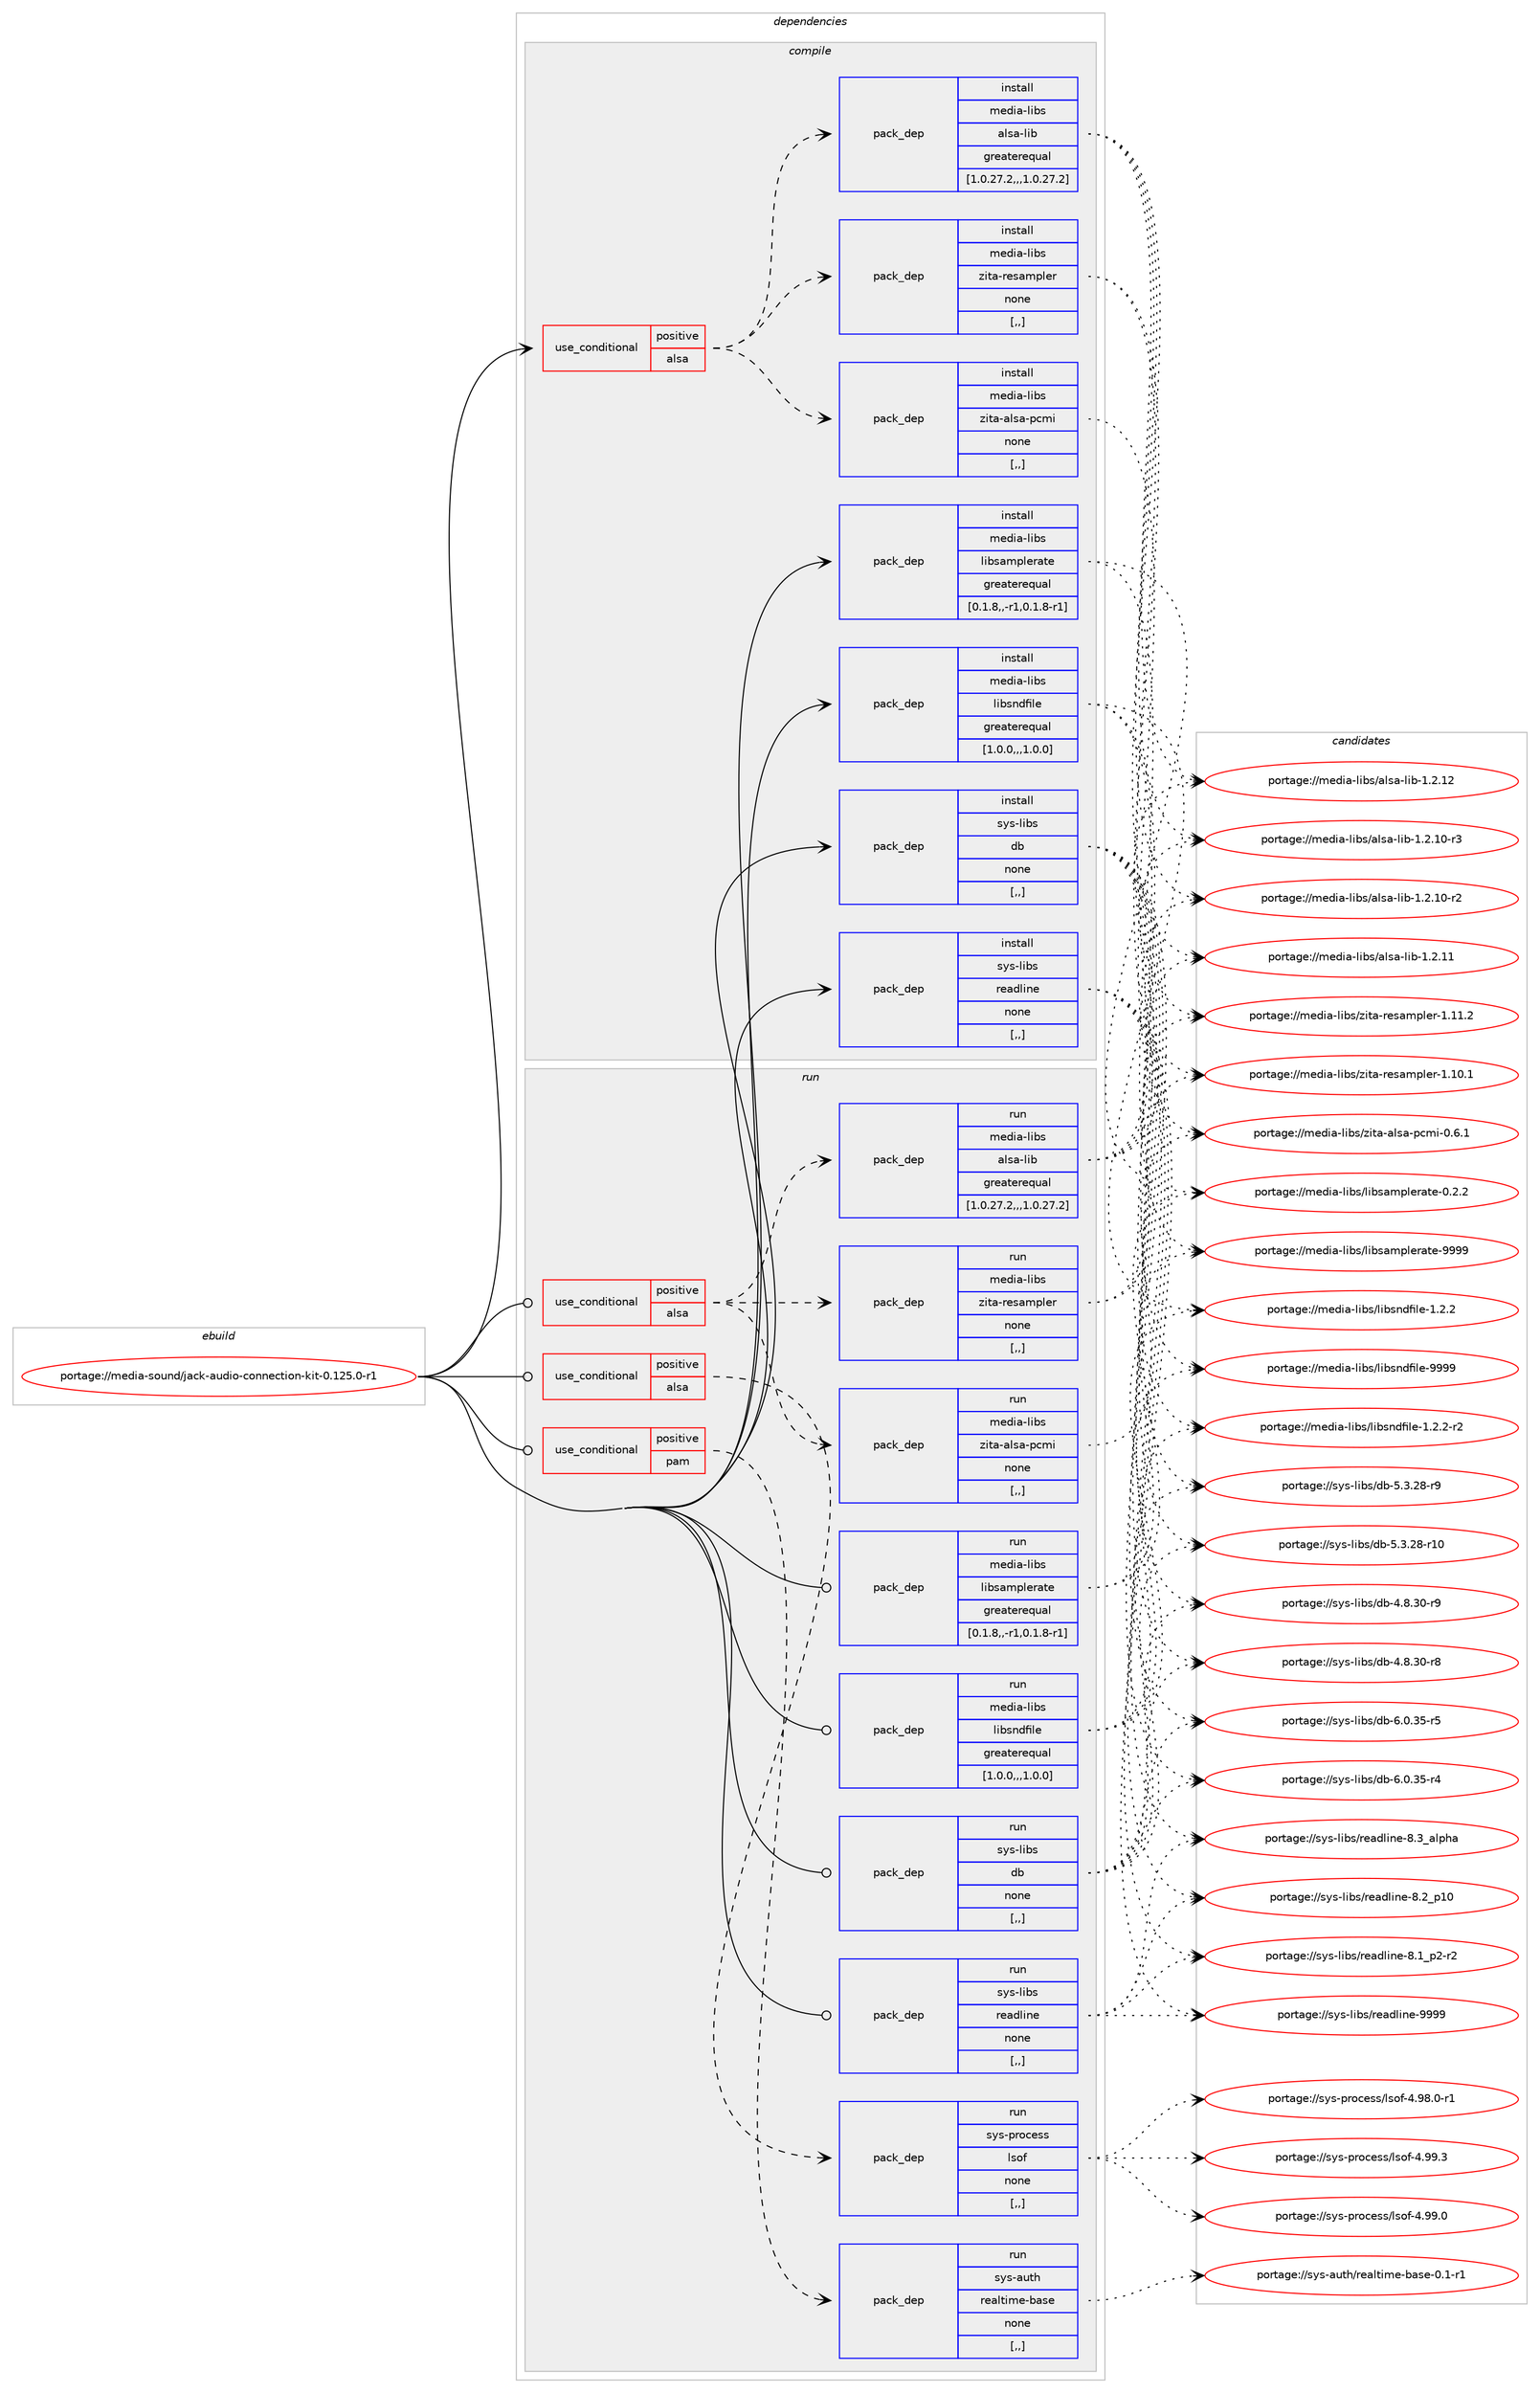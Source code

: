 digraph prolog {

# *************
# Graph options
# *************

newrank=true;
concentrate=true;
compound=true;
graph [rankdir=LR,fontname=Helvetica,fontsize=10,ranksep=1.5];#, ranksep=2.5, nodesep=0.2];
edge  [arrowhead=vee];
node  [fontname=Helvetica,fontsize=10];

# **********
# The ebuild
# **********

subgraph cluster_leftcol {
color=gray;
label=<<i>ebuild</i>>;
id [label="portage://media-sound/jack-audio-connection-kit-0.125.0-r1", color=red, width=4, href="../media-sound/jack-audio-connection-kit-0.125.0-r1.svg"];
}

# ****************
# The dependencies
# ****************

subgraph cluster_midcol {
color=gray;
label=<<i>dependencies</i>>;
subgraph cluster_compile {
fillcolor="#eeeeee";
style=filled;
label=<<i>compile</i>>;
subgraph cond79782 {
dependency315324 [label=<<TABLE BORDER="0" CELLBORDER="1" CELLSPACING="0" CELLPADDING="4"><TR><TD ROWSPAN="3" CELLPADDING="10">use_conditional</TD></TR><TR><TD>positive</TD></TR><TR><TD>alsa</TD></TR></TABLE>>, shape=none, color=red];
subgraph pack233101 {
dependency315325 [label=<<TABLE BORDER="0" CELLBORDER="1" CELLSPACING="0" CELLPADDING="4" WIDTH="220"><TR><TD ROWSPAN="6" CELLPADDING="30">pack_dep</TD></TR><TR><TD WIDTH="110">install</TD></TR><TR><TD>media-libs</TD></TR><TR><TD>alsa-lib</TD></TR><TR><TD>greaterequal</TD></TR><TR><TD>[1.0.27.2,,,1.0.27.2]</TD></TR></TABLE>>, shape=none, color=blue];
}
dependency315324:e -> dependency315325:w [weight=20,style="dashed",arrowhead="vee"];
subgraph pack233102 {
dependency315326 [label=<<TABLE BORDER="0" CELLBORDER="1" CELLSPACING="0" CELLPADDING="4" WIDTH="220"><TR><TD ROWSPAN="6" CELLPADDING="30">pack_dep</TD></TR><TR><TD WIDTH="110">install</TD></TR><TR><TD>media-libs</TD></TR><TR><TD>zita-resampler</TD></TR><TR><TD>none</TD></TR><TR><TD>[,,]</TD></TR></TABLE>>, shape=none, color=blue];
}
dependency315324:e -> dependency315326:w [weight=20,style="dashed",arrowhead="vee"];
subgraph pack233103 {
dependency315327 [label=<<TABLE BORDER="0" CELLBORDER="1" CELLSPACING="0" CELLPADDING="4" WIDTH="220"><TR><TD ROWSPAN="6" CELLPADDING="30">pack_dep</TD></TR><TR><TD WIDTH="110">install</TD></TR><TR><TD>media-libs</TD></TR><TR><TD>zita-alsa-pcmi</TD></TR><TR><TD>none</TD></TR><TR><TD>[,,]</TD></TR></TABLE>>, shape=none, color=blue];
}
dependency315324:e -> dependency315327:w [weight=20,style="dashed",arrowhead="vee"];
}
id:e -> dependency315324:w [weight=20,style="solid",arrowhead="vee"];
subgraph pack233104 {
dependency315328 [label=<<TABLE BORDER="0" CELLBORDER="1" CELLSPACING="0" CELLPADDING="4" WIDTH="220"><TR><TD ROWSPAN="6" CELLPADDING="30">pack_dep</TD></TR><TR><TD WIDTH="110">install</TD></TR><TR><TD>media-libs</TD></TR><TR><TD>libsamplerate</TD></TR><TR><TD>greaterequal</TD></TR><TR><TD>[0.1.8,,-r1,0.1.8-r1]</TD></TR></TABLE>>, shape=none, color=blue];
}
id:e -> dependency315328:w [weight=20,style="solid",arrowhead="vee"];
subgraph pack233105 {
dependency315329 [label=<<TABLE BORDER="0" CELLBORDER="1" CELLSPACING="0" CELLPADDING="4" WIDTH="220"><TR><TD ROWSPAN="6" CELLPADDING="30">pack_dep</TD></TR><TR><TD WIDTH="110">install</TD></TR><TR><TD>media-libs</TD></TR><TR><TD>libsndfile</TD></TR><TR><TD>greaterequal</TD></TR><TR><TD>[1.0.0,,,1.0.0]</TD></TR></TABLE>>, shape=none, color=blue];
}
id:e -> dependency315329:w [weight=20,style="solid",arrowhead="vee"];
subgraph pack233106 {
dependency315330 [label=<<TABLE BORDER="0" CELLBORDER="1" CELLSPACING="0" CELLPADDING="4" WIDTH="220"><TR><TD ROWSPAN="6" CELLPADDING="30">pack_dep</TD></TR><TR><TD WIDTH="110">install</TD></TR><TR><TD>sys-libs</TD></TR><TR><TD>db</TD></TR><TR><TD>none</TD></TR><TR><TD>[,,]</TD></TR></TABLE>>, shape=none, color=blue];
}
id:e -> dependency315330:w [weight=20,style="solid",arrowhead="vee"];
subgraph pack233107 {
dependency315331 [label=<<TABLE BORDER="0" CELLBORDER="1" CELLSPACING="0" CELLPADDING="4" WIDTH="220"><TR><TD ROWSPAN="6" CELLPADDING="30">pack_dep</TD></TR><TR><TD WIDTH="110">install</TD></TR><TR><TD>sys-libs</TD></TR><TR><TD>readline</TD></TR><TR><TD>none</TD></TR><TR><TD>[,,]</TD></TR></TABLE>>, shape=none, color=blue];
}
id:e -> dependency315331:w [weight=20,style="solid",arrowhead="vee"];
}
subgraph cluster_compileandrun {
fillcolor="#eeeeee";
style=filled;
label=<<i>compile and run</i>>;
}
subgraph cluster_run {
fillcolor="#eeeeee";
style=filled;
label=<<i>run</i>>;
subgraph cond79783 {
dependency315332 [label=<<TABLE BORDER="0" CELLBORDER="1" CELLSPACING="0" CELLPADDING="4"><TR><TD ROWSPAN="3" CELLPADDING="10">use_conditional</TD></TR><TR><TD>positive</TD></TR><TR><TD>alsa</TD></TR></TABLE>>, shape=none, color=red];
subgraph pack233108 {
dependency315333 [label=<<TABLE BORDER="0" CELLBORDER="1" CELLSPACING="0" CELLPADDING="4" WIDTH="220"><TR><TD ROWSPAN="6" CELLPADDING="30">pack_dep</TD></TR><TR><TD WIDTH="110">run</TD></TR><TR><TD>media-libs</TD></TR><TR><TD>alsa-lib</TD></TR><TR><TD>greaterequal</TD></TR><TR><TD>[1.0.27.2,,,1.0.27.2]</TD></TR></TABLE>>, shape=none, color=blue];
}
dependency315332:e -> dependency315333:w [weight=20,style="dashed",arrowhead="vee"];
subgraph pack233109 {
dependency315334 [label=<<TABLE BORDER="0" CELLBORDER="1" CELLSPACING="0" CELLPADDING="4" WIDTH="220"><TR><TD ROWSPAN="6" CELLPADDING="30">pack_dep</TD></TR><TR><TD WIDTH="110">run</TD></TR><TR><TD>media-libs</TD></TR><TR><TD>zita-resampler</TD></TR><TR><TD>none</TD></TR><TR><TD>[,,]</TD></TR></TABLE>>, shape=none, color=blue];
}
dependency315332:e -> dependency315334:w [weight=20,style="dashed",arrowhead="vee"];
subgraph pack233110 {
dependency315335 [label=<<TABLE BORDER="0" CELLBORDER="1" CELLSPACING="0" CELLPADDING="4" WIDTH="220"><TR><TD ROWSPAN="6" CELLPADDING="30">pack_dep</TD></TR><TR><TD WIDTH="110">run</TD></TR><TR><TD>media-libs</TD></TR><TR><TD>zita-alsa-pcmi</TD></TR><TR><TD>none</TD></TR><TR><TD>[,,]</TD></TR></TABLE>>, shape=none, color=blue];
}
dependency315332:e -> dependency315335:w [weight=20,style="dashed",arrowhead="vee"];
}
id:e -> dependency315332:w [weight=20,style="solid",arrowhead="odot"];
subgraph cond79784 {
dependency315336 [label=<<TABLE BORDER="0" CELLBORDER="1" CELLSPACING="0" CELLPADDING="4"><TR><TD ROWSPAN="3" CELLPADDING="10">use_conditional</TD></TR><TR><TD>positive</TD></TR><TR><TD>alsa</TD></TR></TABLE>>, shape=none, color=red];
subgraph pack233111 {
dependency315337 [label=<<TABLE BORDER="0" CELLBORDER="1" CELLSPACING="0" CELLPADDING="4" WIDTH="220"><TR><TD ROWSPAN="6" CELLPADDING="30">pack_dep</TD></TR><TR><TD WIDTH="110">run</TD></TR><TR><TD>sys-process</TD></TR><TR><TD>lsof</TD></TR><TR><TD>none</TD></TR><TR><TD>[,,]</TD></TR></TABLE>>, shape=none, color=blue];
}
dependency315336:e -> dependency315337:w [weight=20,style="dashed",arrowhead="vee"];
}
id:e -> dependency315336:w [weight=20,style="solid",arrowhead="odot"];
subgraph cond79785 {
dependency315338 [label=<<TABLE BORDER="0" CELLBORDER="1" CELLSPACING="0" CELLPADDING="4"><TR><TD ROWSPAN="3" CELLPADDING="10">use_conditional</TD></TR><TR><TD>positive</TD></TR><TR><TD>pam</TD></TR></TABLE>>, shape=none, color=red];
subgraph pack233112 {
dependency315339 [label=<<TABLE BORDER="0" CELLBORDER="1" CELLSPACING="0" CELLPADDING="4" WIDTH="220"><TR><TD ROWSPAN="6" CELLPADDING="30">pack_dep</TD></TR><TR><TD WIDTH="110">run</TD></TR><TR><TD>sys-auth</TD></TR><TR><TD>realtime-base</TD></TR><TR><TD>none</TD></TR><TR><TD>[,,]</TD></TR></TABLE>>, shape=none, color=blue];
}
dependency315338:e -> dependency315339:w [weight=20,style="dashed",arrowhead="vee"];
}
id:e -> dependency315338:w [weight=20,style="solid",arrowhead="odot"];
subgraph pack233113 {
dependency315340 [label=<<TABLE BORDER="0" CELLBORDER="1" CELLSPACING="0" CELLPADDING="4" WIDTH="220"><TR><TD ROWSPAN="6" CELLPADDING="30">pack_dep</TD></TR><TR><TD WIDTH="110">run</TD></TR><TR><TD>media-libs</TD></TR><TR><TD>libsamplerate</TD></TR><TR><TD>greaterequal</TD></TR><TR><TD>[0.1.8,,-r1,0.1.8-r1]</TD></TR></TABLE>>, shape=none, color=blue];
}
id:e -> dependency315340:w [weight=20,style="solid",arrowhead="odot"];
subgraph pack233114 {
dependency315341 [label=<<TABLE BORDER="0" CELLBORDER="1" CELLSPACING="0" CELLPADDING="4" WIDTH="220"><TR><TD ROWSPAN="6" CELLPADDING="30">pack_dep</TD></TR><TR><TD WIDTH="110">run</TD></TR><TR><TD>media-libs</TD></TR><TR><TD>libsndfile</TD></TR><TR><TD>greaterequal</TD></TR><TR><TD>[1.0.0,,,1.0.0]</TD></TR></TABLE>>, shape=none, color=blue];
}
id:e -> dependency315341:w [weight=20,style="solid",arrowhead="odot"];
subgraph pack233115 {
dependency315342 [label=<<TABLE BORDER="0" CELLBORDER="1" CELLSPACING="0" CELLPADDING="4" WIDTH="220"><TR><TD ROWSPAN="6" CELLPADDING="30">pack_dep</TD></TR><TR><TD WIDTH="110">run</TD></TR><TR><TD>sys-libs</TD></TR><TR><TD>db</TD></TR><TR><TD>none</TD></TR><TR><TD>[,,]</TD></TR></TABLE>>, shape=none, color=blue];
}
id:e -> dependency315342:w [weight=20,style="solid",arrowhead="odot"];
subgraph pack233116 {
dependency315343 [label=<<TABLE BORDER="0" CELLBORDER="1" CELLSPACING="0" CELLPADDING="4" WIDTH="220"><TR><TD ROWSPAN="6" CELLPADDING="30">pack_dep</TD></TR><TR><TD WIDTH="110">run</TD></TR><TR><TD>sys-libs</TD></TR><TR><TD>readline</TD></TR><TR><TD>none</TD></TR><TR><TD>[,,]</TD></TR></TABLE>>, shape=none, color=blue];
}
id:e -> dependency315343:w [weight=20,style="solid",arrowhead="odot"];
}
}

# **************
# The candidates
# **************

subgraph cluster_choices {
rank=same;
color=gray;
label=<<i>candidates</i>>;

subgraph choice233101 {
color=black;
nodesep=1;
choice109101100105974510810598115479710811597451081059845494650464950 [label="portage://media-libs/alsa-lib-1.2.12", color=red, width=4,href="../media-libs/alsa-lib-1.2.12.svg"];
choice109101100105974510810598115479710811597451081059845494650464949 [label="portage://media-libs/alsa-lib-1.2.11", color=red, width=4,href="../media-libs/alsa-lib-1.2.11.svg"];
choice1091011001059745108105981154797108115974510810598454946504649484511451 [label="portage://media-libs/alsa-lib-1.2.10-r3", color=red, width=4,href="../media-libs/alsa-lib-1.2.10-r3.svg"];
choice1091011001059745108105981154797108115974510810598454946504649484511450 [label="portage://media-libs/alsa-lib-1.2.10-r2", color=red, width=4,href="../media-libs/alsa-lib-1.2.10-r2.svg"];
dependency315325:e -> choice109101100105974510810598115479710811597451081059845494650464950:w [style=dotted,weight="100"];
dependency315325:e -> choice109101100105974510810598115479710811597451081059845494650464949:w [style=dotted,weight="100"];
dependency315325:e -> choice1091011001059745108105981154797108115974510810598454946504649484511451:w [style=dotted,weight="100"];
dependency315325:e -> choice1091011001059745108105981154797108115974510810598454946504649484511450:w [style=dotted,weight="100"];
}
subgraph choice233102 {
color=black;
nodesep=1;
choice1091011001059745108105981154712210511697451141011159710911210810111445494649494650 [label="portage://media-libs/zita-resampler-1.11.2", color=red, width=4,href="../media-libs/zita-resampler-1.11.2.svg"];
choice1091011001059745108105981154712210511697451141011159710911210810111445494649484649 [label="portage://media-libs/zita-resampler-1.10.1", color=red, width=4,href="../media-libs/zita-resampler-1.10.1.svg"];
dependency315326:e -> choice1091011001059745108105981154712210511697451141011159710911210810111445494649494650:w [style=dotted,weight="100"];
dependency315326:e -> choice1091011001059745108105981154712210511697451141011159710911210810111445494649484649:w [style=dotted,weight="100"];
}
subgraph choice233103 {
color=black;
nodesep=1;
choice10910110010597451081059811547122105116974597108115974511299109105454846544649 [label="portage://media-libs/zita-alsa-pcmi-0.6.1", color=red, width=4,href="../media-libs/zita-alsa-pcmi-0.6.1.svg"];
dependency315327:e -> choice10910110010597451081059811547122105116974597108115974511299109105454846544649:w [style=dotted,weight="100"];
}
subgraph choice233104 {
color=black;
nodesep=1;
choice109101100105974510810598115471081059811597109112108101114971161014557575757 [label="portage://media-libs/libsamplerate-9999", color=red, width=4,href="../media-libs/libsamplerate-9999.svg"];
choice10910110010597451081059811547108105981159710911210810111497116101454846504650 [label="portage://media-libs/libsamplerate-0.2.2", color=red, width=4,href="../media-libs/libsamplerate-0.2.2.svg"];
dependency315328:e -> choice109101100105974510810598115471081059811597109112108101114971161014557575757:w [style=dotted,weight="100"];
dependency315328:e -> choice10910110010597451081059811547108105981159710911210810111497116101454846504650:w [style=dotted,weight="100"];
}
subgraph choice233105 {
color=black;
nodesep=1;
choice10910110010597451081059811547108105981151101001021051081014557575757 [label="portage://media-libs/libsndfile-9999", color=red, width=4,href="../media-libs/libsndfile-9999.svg"];
choice10910110010597451081059811547108105981151101001021051081014549465046504511450 [label="portage://media-libs/libsndfile-1.2.2-r2", color=red, width=4,href="../media-libs/libsndfile-1.2.2-r2.svg"];
choice1091011001059745108105981154710810598115110100102105108101454946504650 [label="portage://media-libs/libsndfile-1.2.2", color=red, width=4,href="../media-libs/libsndfile-1.2.2.svg"];
dependency315329:e -> choice10910110010597451081059811547108105981151101001021051081014557575757:w [style=dotted,weight="100"];
dependency315329:e -> choice10910110010597451081059811547108105981151101001021051081014549465046504511450:w [style=dotted,weight="100"];
dependency315329:e -> choice1091011001059745108105981154710810598115110100102105108101454946504650:w [style=dotted,weight="100"];
}
subgraph choice233106 {
color=black;
nodesep=1;
choice11512111545108105981154710098455446484651534511453 [label="portage://sys-libs/db-6.0.35-r5", color=red, width=4,href="../sys-libs/db-6.0.35-r5.svg"];
choice11512111545108105981154710098455446484651534511452 [label="portage://sys-libs/db-6.0.35-r4", color=red, width=4,href="../sys-libs/db-6.0.35-r4.svg"];
choice11512111545108105981154710098455346514650564511457 [label="portage://sys-libs/db-5.3.28-r9", color=red, width=4,href="../sys-libs/db-5.3.28-r9.svg"];
choice1151211154510810598115471009845534651465056451144948 [label="portage://sys-libs/db-5.3.28-r10", color=red, width=4,href="../sys-libs/db-5.3.28-r10.svg"];
choice11512111545108105981154710098455246564651484511457 [label="portage://sys-libs/db-4.8.30-r9", color=red, width=4,href="../sys-libs/db-4.8.30-r9.svg"];
choice11512111545108105981154710098455246564651484511456 [label="portage://sys-libs/db-4.8.30-r8", color=red, width=4,href="../sys-libs/db-4.8.30-r8.svg"];
dependency315330:e -> choice11512111545108105981154710098455446484651534511453:w [style=dotted,weight="100"];
dependency315330:e -> choice11512111545108105981154710098455446484651534511452:w [style=dotted,weight="100"];
dependency315330:e -> choice11512111545108105981154710098455346514650564511457:w [style=dotted,weight="100"];
dependency315330:e -> choice1151211154510810598115471009845534651465056451144948:w [style=dotted,weight="100"];
dependency315330:e -> choice11512111545108105981154710098455246564651484511457:w [style=dotted,weight="100"];
dependency315330:e -> choice11512111545108105981154710098455246564651484511456:w [style=dotted,weight="100"];
}
subgraph choice233107 {
color=black;
nodesep=1;
choice115121115451081059811547114101971001081051101014557575757 [label="portage://sys-libs/readline-9999", color=red, width=4,href="../sys-libs/readline-9999.svg"];
choice1151211154510810598115471141019710010810511010145564651959710811210497 [label="portage://sys-libs/readline-8.3_alpha", color=red, width=4,href="../sys-libs/readline-8.3_alpha.svg"];
choice1151211154510810598115471141019710010810511010145564650951124948 [label="portage://sys-libs/readline-8.2_p10", color=red, width=4,href="../sys-libs/readline-8.2_p10.svg"];
choice115121115451081059811547114101971001081051101014556464995112504511450 [label="portage://sys-libs/readline-8.1_p2-r2", color=red, width=4,href="../sys-libs/readline-8.1_p2-r2.svg"];
dependency315331:e -> choice115121115451081059811547114101971001081051101014557575757:w [style=dotted,weight="100"];
dependency315331:e -> choice1151211154510810598115471141019710010810511010145564651959710811210497:w [style=dotted,weight="100"];
dependency315331:e -> choice1151211154510810598115471141019710010810511010145564650951124948:w [style=dotted,weight="100"];
dependency315331:e -> choice115121115451081059811547114101971001081051101014556464995112504511450:w [style=dotted,weight="100"];
}
subgraph choice233108 {
color=black;
nodesep=1;
choice109101100105974510810598115479710811597451081059845494650464950 [label="portage://media-libs/alsa-lib-1.2.12", color=red, width=4,href="../media-libs/alsa-lib-1.2.12.svg"];
choice109101100105974510810598115479710811597451081059845494650464949 [label="portage://media-libs/alsa-lib-1.2.11", color=red, width=4,href="../media-libs/alsa-lib-1.2.11.svg"];
choice1091011001059745108105981154797108115974510810598454946504649484511451 [label="portage://media-libs/alsa-lib-1.2.10-r3", color=red, width=4,href="../media-libs/alsa-lib-1.2.10-r3.svg"];
choice1091011001059745108105981154797108115974510810598454946504649484511450 [label="portage://media-libs/alsa-lib-1.2.10-r2", color=red, width=4,href="../media-libs/alsa-lib-1.2.10-r2.svg"];
dependency315333:e -> choice109101100105974510810598115479710811597451081059845494650464950:w [style=dotted,weight="100"];
dependency315333:e -> choice109101100105974510810598115479710811597451081059845494650464949:w [style=dotted,weight="100"];
dependency315333:e -> choice1091011001059745108105981154797108115974510810598454946504649484511451:w [style=dotted,weight="100"];
dependency315333:e -> choice1091011001059745108105981154797108115974510810598454946504649484511450:w [style=dotted,weight="100"];
}
subgraph choice233109 {
color=black;
nodesep=1;
choice1091011001059745108105981154712210511697451141011159710911210810111445494649494650 [label="portage://media-libs/zita-resampler-1.11.2", color=red, width=4,href="../media-libs/zita-resampler-1.11.2.svg"];
choice1091011001059745108105981154712210511697451141011159710911210810111445494649484649 [label="portage://media-libs/zita-resampler-1.10.1", color=red, width=4,href="../media-libs/zita-resampler-1.10.1.svg"];
dependency315334:e -> choice1091011001059745108105981154712210511697451141011159710911210810111445494649494650:w [style=dotted,weight="100"];
dependency315334:e -> choice1091011001059745108105981154712210511697451141011159710911210810111445494649484649:w [style=dotted,weight="100"];
}
subgraph choice233110 {
color=black;
nodesep=1;
choice10910110010597451081059811547122105116974597108115974511299109105454846544649 [label="portage://media-libs/zita-alsa-pcmi-0.6.1", color=red, width=4,href="../media-libs/zita-alsa-pcmi-0.6.1.svg"];
dependency315335:e -> choice10910110010597451081059811547122105116974597108115974511299109105454846544649:w [style=dotted,weight="100"];
}
subgraph choice233111 {
color=black;
nodesep=1;
choice11512111545112114111991011151154710811511110245524657574651 [label="portage://sys-process/lsof-4.99.3", color=red, width=4,href="../sys-process/lsof-4.99.3.svg"];
choice11512111545112114111991011151154710811511110245524657574648 [label="portage://sys-process/lsof-4.99.0", color=red, width=4,href="../sys-process/lsof-4.99.0.svg"];
choice115121115451121141119910111511547108115111102455246575646484511449 [label="portage://sys-process/lsof-4.98.0-r1", color=red, width=4,href="../sys-process/lsof-4.98.0-r1.svg"];
dependency315337:e -> choice11512111545112114111991011151154710811511110245524657574651:w [style=dotted,weight="100"];
dependency315337:e -> choice11512111545112114111991011151154710811511110245524657574648:w [style=dotted,weight="100"];
dependency315337:e -> choice115121115451121141119910111511547108115111102455246575646484511449:w [style=dotted,weight="100"];
}
subgraph choice233112 {
color=black;
nodesep=1;
choice11512111545971171161044711410197108116105109101459897115101454846494511449 [label="portage://sys-auth/realtime-base-0.1-r1", color=red, width=4,href="../sys-auth/realtime-base-0.1-r1.svg"];
dependency315339:e -> choice11512111545971171161044711410197108116105109101459897115101454846494511449:w [style=dotted,weight="100"];
}
subgraph choice233113 {
color=black;
nodesep=1;
choice109101100105974510810598115471081059811597109112108101114971161014557575757 [label="portage://media-libs/libsamplerate-9999", color=red, width=4,href="../media-libs/libsamplerate-9999.svg"];
choice10910110010597451081059811547108105981159710911210810111497116101454846504650 [label="portage://media-libs/libsamplerate-0.2.2", color=red, width=4,href="../media-libs/libsamplerate-0.2.2.svg"];
dependency315340:e -> choice109101100105974510810598115471081059811597109112108101114971161014557575757:w [style=dotted,weight="100"];
dependency315340:e -> choice10910110010597451081059811547108105981159710911210810111497116101454846504650:w [style=dotted,weight="100"];
}
subgraph choice233114 {
color=black;
nodesep=1;
choice10910110010597451081059811547108105981151101001021051081014557575757 [label="portage://media-libs/libsndfile-9999", color=red, width=4,href="../media-libs/libsndfile-9999.svg"];
choice10910110010597451081059811547108105981151101001021051081014549465046504511450 [label="portage://media-libs/libsndfile-1.2.2-r2", color=red, width=4,href="../media-libs/libsndfile-1.2.2-r2.svg"];
choice1091011001059745108105981154710810598115110100102105108101454946504650 [label="portage://media-libs/libsndfile-1.2.2", color=red, width=4,href="../media-libs/libsndfile-1.2.2.svg"];
dependency315341:e -> choice10910110010597451081059811547108105981151101001021051081014557575757:w [style=dotted,weight="100"];
dependency315341:e -> choice10910110010597451081059811547108105981151101001021051081014549465046504511450:w [style=dotted,weight="100"];
dependency315341:e -> choice1091011001059745108105981154710810598115110100102105108101454946504650:w [style=dotted,weight="100"];
}
subgraph choice233115 {
color=black;
nodesep=1;
choice11512111545108105981154710098455446484651534511453 [label="portage://sys-libs/db-6.0.35-r5", color=red, width=4,href="../sys-libs/db-6.0.35-r5.svg"];
choice11512111545108105981154710098455446484651534511452 [label="portage://sys-libs/db-6.0.35-r4", color=red, width=4,href="../sys-libs/db-6.0.35-r4.svg"];
choice11512111545108105981154710098455346514650564511457 [label="portage://sys-libs/db-5.3.28-r9", color=red, width=4,href="../sys-libs/db-5.3.28-r9.svg"];
choice1151211154510810598115471009845534651465056451144948 [label="portage://sys-libs/db-5.3.28-r10", color=red, width=4,href="../sys-libs/db-5.3.28-r10.svg"];
choice11512111545108105981154710098455246564651484511457 [label="portage://sys-libs/db-4.8.30-r9", color=red, width=4,href="../sys-libs/db-4.8.30-r9.svg"];
choice11512111545108105981154710098455246564651484511456 [label="portage://sys-libs/db-4.8.30-r8", color=red, width=4,href="../sys-libs/db-4.8.30-r8.svg"];
dependency315342:e -> choice11512111545108105981154710098455446484651534511453:w [style=dotted,weight="100"];
dependency315342:e -> choice11512111545108105981154710098455446484651534511452:w [style=dotted,weight="100"];
dependency315342:e -> choice11512111545108105981154710098455346514650564511457:w [style=dotted,weight="100"];
dependency315342:e -> choice1151211154510810598115471009845534651465056451144948:w [style=dotted,weight="100"];
dependency315342:e -> choice11512111545108105981154710098455246564651484511457:w [style=dotted,weight="100"];
dependency315342:e -> choice11512111545108105981154710098455246564651484511456:w [style=dotted,weight="100"];
}
subgraph choice233116 {
color=black;
nodesep=1;
choice115121115451081059811547114101971001081051101014557575757 [label="portage://sys-libs/readline-9999", color=red, width=4,href="../sys-libs/readline-9999.svg"];
choice1151211154510810598115471141019710010810511010145564651959710811210497 [label="portage://sys-libs/readline-8.3_alpha", color=red, width=4,href="../sys-libs/readline-8.3_alpha.svg"];
choice1151211154510810598115471141019710010810511010145564650951124948 [label="portage://sys-libs/readline-8.2_p10", color=red, width=4,href="../sys-libs/readline-8.2_p10.svg"];
choice115121115451081059811547114101971001081051101014556464995112504511450 [label="portage://sys-libs/readline-8.1_p2-r2", color=red, width=4,href="../sys-libs/readline-8.1_p2-r2.svg"];
dependency315343:e -> choice115121115451081059811547114101971001081051101014557575757:w [style=dotted,weight="100"];
dependency315343:e -> choice1151211154510810598115471141019710010810511010145564651959710811210497:w [style=dotted,weight="100"];
dependency315343:e -> choice1151211154510810598115471141019710010810511010145564650951124948:w [style=dotted,weight="100"];
dependency315343:e -> choice115121115451081059811547114101971001081051101014556464995112504511450:w [style=dotted,weight="100"];
}
}

}
